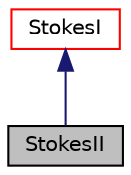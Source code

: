digraph "StokesII"
{
  bgcolor="transparent";
  edge [fontname="Helvetica",fontsize="10",labelfontname="Helvetica",labelfontsize="10"];
  node [fontname="Helvetica",fontsize="10",shape=record];
  Node1 [label="StokesII",height=0.2,width=0.4,color="black", fillcolor="grey75", style="filled" fontcolor="black"];
  Node2 -> Node1 [dir="back",color="midnightblue",fontsize="10",style="solid",fontname="Helvetica"];
  Node2 [label="StokesI",height=0.2,width=0.4,color="red",URL="$classFoam_1_1waveModels_1_1StokesI.html",tooltip="Stokes I wave model. "];
}
